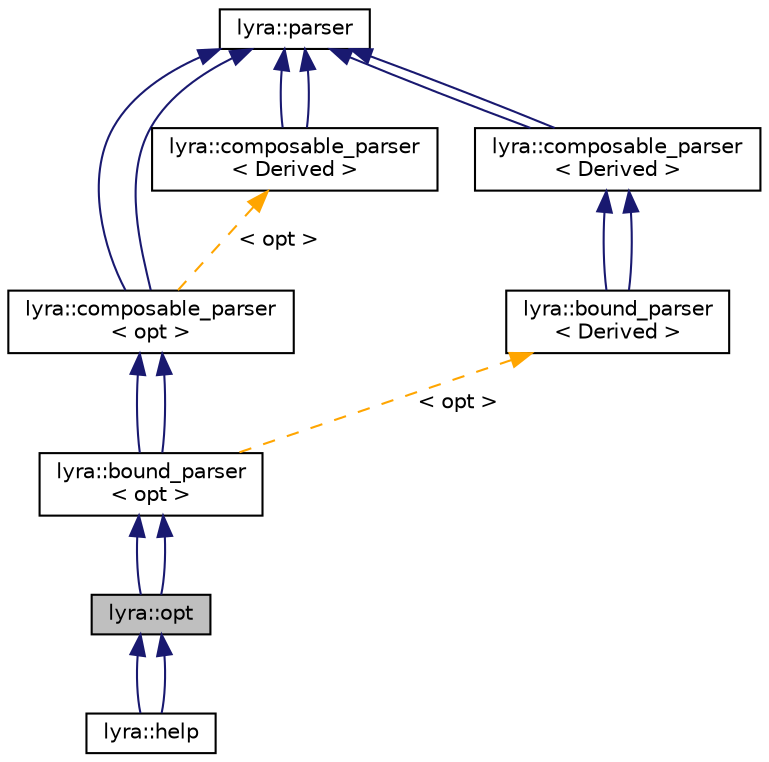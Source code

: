 digraph "lyra::opt"
{
 // INTERACTIVE_SVG=YES
 // LATEX_PDF_SIZE
  edge [fontname="Helvetica",fontsize="10",labelfontname="Helvetica",labelfontsize="10"];
  node [fontname="Helvetica",fontsize="10",shape=record];
  Node1 [label="lyra::opt",height=0.2,width=0.4,color="black", fillcolor="grey75", style="filled", fontcolor="black",tooltip=" "];
  Node2 -> Node1 [dir="back",color="midnightblue",fontsize="10",style="solid",fontname="Helvetica"];
  Node2 [label="lyra::bound_parser\l\< opt \>",height=0.2,width=0.4,color="black", fillcolor="white", style="filled",URL="$classlyra_1_1bound__parser.html",tooltip=" "];
  Node3 -> Node2 [dir="back",color="midnightblue",fontsize="10",style="solid",fontname="Helvetica"];
  Node3 [label="lyra::composable_parser\l\< opt \>",height=0.2,width=0.4,color="black", fillcolor="white", style="filled",URL="$classlyra_1_1composable__parser.html",tooltip=" "];
  Node4 -> Node3 [dir="back",color="midnightblue",fontsize="10",style="solid",fontname="Helvetica"];
  Node4 [label="lyra::parser",height=0.2,width=0.4,color="black", fillcolor="white", style="filled",URL="$classlyra_1_1parser.html",tooltip=" "];
  Node4 -> Node3 [dir="back",color="midnightblue",fontsize="10",style="solid",fontname="Helvetica"];
  Node5 -> Node3 [dir="back",color="orange",fontsize="10",style="dashed",label=" \< opt \>" ,fontname="Helvetica"];
  Node5 [label="lyra::composable_parser\l\< Derived \>",height=0.2,width=0.4,color="black", fillcolor="white", style="filled",URL="$classlyra_1_1composable__parser.html",tooltip=" "];
  Node4 -> Node5 [dir="back",color="midnightblue",fontsize="10",style="solid",fontname="Helvetica"];
  Node4 -> Node5 [dir="back",color="midnightblue",fontsize="10",style="solid",fontname="Helvetica"];
  Node3 -> Node2 [dir="back",color="midnightblue",fontsize="10",style="solid",fontname="Helvetica"];
  Node6 -> Node2 [dir="back",color="orange",fontsize="10",style="dashed",label=" \< opt \>" ,fontname="Helvetica"];
  Node6 [label="lyra::bound_parser\l\< Derived \>",height=0.2,width=0.4,color="black", fillcolor="white", style="filled",URL="$classlyra_1_1bound__parser.html",tooltip=" "];
  Node7 -> Node6 [dir="back",color="midnightblue",fontsize="10",style="solid",fontname="Helvetica"];
  Node7 [label="lyra::composable_parser\l\< Derived \>",height=0.2,width=0.4,color="black", fillcolor="white", style="filled",URL="$classlyra_1_1composable__parser.html",tooltip=" "];
  Node4 -> Node7 [dir="back",color="midnightblue",fontsize="10",style="solid",fontname="Helvetica"];
  Node4 -> Node7 [dir="back",color="midnightblue",fontsize="10",style="solid",fontname="Helvetica"];
  Node7 -> Node6 [dir="back",color="midnightblue",fontsize="10",style="solid",fontname="Helvetica"];
  Node2 -> Node1 [dir="back",color="midnightblue",fontsize="10",style="solid",fontname="Helvetica"];
  Node1 -> Node8 [dir="back",color="midnightblue",fontsize="10",style="solid",fontname="Helvetica"];
  Node8 [label="lyra::help",height=0.2,width=0.4,color="black", fillcolor="white", style="filled",URL="$classlyra_1_1help.html",tooltip=" "];
  Node1 -> Node8 [dir="back",color="midnightblue",fontsize="10",style="solid",fontname="Helvetica"];
}

